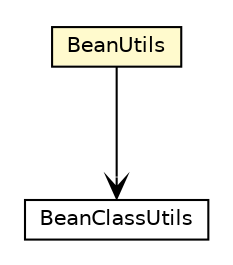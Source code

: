 #!/usr/local/bin/dot
#
# Class diagram 
# Generated by UMLGraph version R5_6_6-8-g8d7759 (http://www.umlgraph.org/)
#

digraph G {
	edge [fontname="Helvetica",fontsize=10,labelfontname="Helvetica",labelfontsize=10];
	node [fontname="Helvetica",fontsize=10,shape=plaintext];
	nodesep=0.25;
	ranksep=0.5;
	// org.dayatang.utils.BeanUtils
	c110 [label=<<table title="org.dayatang.utils.BeanUtils" border="0" cellborder="1" cellspacing="0" cellpadding="2" port="p" bgcolor="lemonChiffon" href="./BeanUtils.html">
		<tr><td><table border="0" cellspacing="0" cellpadding="1">
<tr><td align="center" balign="center"> BeanUtils </td></tr>
		</table></td></tr>
		</table>>, URL="./BeanUtils.html", fontname="Helvetica", fontcolor="black", fontsize=10.0];
	// org.dayatang.utils.BeanClassUtils
	c111 [label=<<table title="org.dayatang.utils.BeanClassUtils" border="0" cellborder="1" cellspacing="0" cellpadding="2" port="p" href="./BeanClassUtils.html">
		<tr><td><table border="0" cellspacing="0" cellpadding="1">
<tr><td align="center" balign="center"> BeanClassUtils </td></tr>
		</table></td></tr>
		</table>>, URL="./BeanClassUtils.html", fontname="Helvetica", fontcolor="black", fontsize=10.0];
	// org.dayatang.utils.BeanUtils NAVASSOC org.dayatang.utils.BeanClassUtils
	c110:p -> c111:p [taillabel="", label=" "headlabel="", fontname="Helvetica", fontcolor="black", fontsize=10.0, color="black", arrowhead=open];
}

